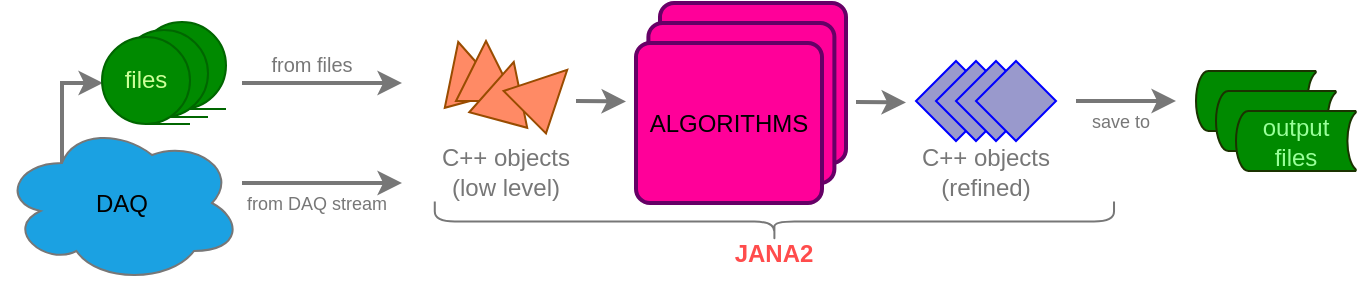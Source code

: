 <mxfile scale="1" border="0" version="26.0.4">
  <diagram name="Page-1" id="nhHDi3WAfPaGHhnO_D6h">
    <mxGraphModel dx="1100" dy="894" grid="1" gridSize="10" guides="1" tooltips="1" connect="1" arrows="1" fold="1" page="1" pageScale="1" pageWidth="850" pageHeight="1100" math="0" shadow="0">
      <root>
        <mxCell id="0" />
        <mxCell id="1" parent="0" />
        <mxCell id="gDy5TxZbRIGF_hv0hbCg-52" value="ALGORITHMS" style="rounded=1;whiteSpace=wrap;html=1;absoluteArcSize=1;arcSize=14;strokeWidth=2;fillColor=#FF0099;strokeColor=#660066;" parent="1" vertex="1">
          <mxGeometry x="329" y="10.5" width="93" height="80" as="geometry" />
        </mxCell>
        <mxCell id="gDy5TxZbRIGF_hv0hbCg-50" value="ALGORITHMS" style="rounded=1;whiteSpace=wrap;html=1;absoluteArcSize=1;arcSize=14;strokeWidth=2;fillColor=#FF0099;strokeColor=#660066;" parent="1" vertex="1">
          <mxGeometry x="323.2" y="20.5" width="93" height="80" as="geometry" />
        </mxCell>
        <mxCell id="gDy5TxZbRIGF_hv0hbCg-10" value="from DAQ stream" style="text;html=1;align=center;verticalAlign=middle;whiteSpace=wrap;rounded=0;rotation=0;fontSize=9;fontColor=#777777;" parent="1" vertex="1">
          <mxGeometry x="120" y="95.5" width="75" height="30" as="geometry" />
        </mxCell>
        <mxCell id="gDy5TxZbRIGF_hv0hbCg-60" style="edgeStyle=orthogonalEdgeStyle;rounded=0;orthogonalLoop=1;jettySize=auto;html=1;exitX=0.25;exitY=0.25;exitDx=0;exitDy=0;exitPerimeter=0;strokeColor=#777777;strokeWidth=2;" parent="1" source="gDy5TxZbRIGF_hv0hbCg-8" edge="1">
          <mxGeometry relative="1" as="geometry">
            <mxPoint x="50" y="50" as="targetPoint" />
          </mxGeometry>
        </mxCell>
        <mxCell id="gDy5TxZbRIGF_hv0hbCg-8" value="DAQ" style="ellipse;shape=cloud;whiteSpace=wrap;html=1;fillColor=#1BA1E2;strokeColor=#777777;" parent="1" vertex="1">
          <mxGeometry y="70.5" width="120" height="80" as="geometry" />
        </mxCell>
        <mxCell id="gDy5TxZbRIGF_hv0hbCg-9" value="" style="endArrow=classic;html=1;rounded=0;strokeColor=#777777;strokeWidth=2;" parent="1" edge="1">
          <mxGeometry width="50" height="50" relative="1" as="geometry">
            <mxPoint x="120" y="100.5" as="sourcePoint" />
            <mxPoint x="200" y="100.5" as="targetPoint" />
          </mxGeometry>
        </mxCell>
        <mxCell id="gDy5TxZbRIGF_hv0hbCg-15" value="from files" style="text;html=1;align=center;verticalAlign=middle;whiteSpace=wrap;rounded=0;rotation=0;fontSize=10;fontColor=#777777;" parent="1" vertex="1">
          <mxGeometry x="120" y="25.5" width="70" height="30" as="geometry" />
        </mxCell>
        <mxCell id="gDy5TxZbRIGF_hv0hbCg-17" value="" style="rhombus;whiteSpace=wrap;html=1;strokeColor=#0000FF;fillColor=#9999cc;" parent="1" vertex="1">
          <mxGeometry x="457" y="39.5" width="40" height="40" as="geometry" />
        </mxCell>
        <mxCell id="gDy5TxZbRIGF_hv0hbCg-18" value="C++ objects&lt;br&gt;(low level)" style="text;html=1;align=center;verticalAlign=middle;whiteSpace=wrap;rounded=0;fontColor=#777777;" parent="1" vertex="1">
          <mxGeometry x="217" y="79.5" width="70" height="30" as="geometry" />
        </mxCell>
        <mxCell id="gDy5TxZbRIGF_hv0hbCg-19" value="C++ objects&lt;br&gt;(refined)" style="text;html=1;align=center;verticalAlign=middle;whiteSpace=wrap;rounded=0;fontColor=#777777;" parent="1" vertex="1">
          <mxGeometry x="457" y="79.5" width="70" height="30" as="geometry" />
        </mxCell>
        <mxCell id="gDy5TxZbRIGF_hv0hbCg-20" value="ALGORITHMS" style="rounded=1;whiteSpace=wrap;html=1;absoluteArcSize=1;arcSize=14;strokeWidth=2;fillColor=#FF0099;strokeColor=#660066;" parent="1" vertex="1">
          <mxGeometry x="317" y="30.5" width="93" height="80" as="geometry" />
        </mxCell>
        <mxCell id="gDy5TxZbRIGF_hv0hbCg-21" value="" style="triangle;whiteSpace=wrap;html=1;rotation=-105;fillColor=#FF8A65;strokeColor=#994C00;" parent="1" vertex="1">
          <mxGeometry x="217" y="29.5" width="30" height="30" as="geometry" />
        </mxCell>
        <mxCell id="gDy5TxZbRIGF_hv0hbCg-22" value="" style="strokeWidth=1;html=1;shape=mxgraph.flowchart.stored_data;whiteSpace=wrap;fillColor=#008A00;strokeColor=#1A3300;" parent="1" vertex="1">
          <mxGeometry x="597" y="44.5" width="60" height="30" as="geometry" />
        </mxCell>
        <mxCell id="gDy5TxZbRIGF_hv0hbCg-23" value="" style="strokeWidth=1;html=1;shape=mxgraph.flowchart.stored_data;whiteSpace=wrap;fillColor=#008A00;strokeColor=#1A3300;" parent="1" vertex="1">
          <mxGeometry x="607" y="54.5" width="60" height="30" as="geometry" />
        </mxCell>
        <mxCell id="gDy5TxZbRIGF_hv0hbCg-24" value="&lt;font color=&quot;#99ff99&quot;&gt;output&lt;/font&gt;&lt;div&gt;&lt;font color=&quot;#99ff99&quot;&gt;files&lt;/font&gt;&lt;/div&gt;" style="strokeWidth=1;html=1;shape=mxgraph.flowchart.stored_data;whiteSpace=wrap;fillColor=#008A00;strokeColor=#1A3300;" parent="1" vertex="1">
          <mxGeometry x="617" y="64.5" width="60" height="30" as="geometry" />
        </mxCell>
        <mxCell id="gDy5TxZbRIGF_hv0hbCg-25" value="" style="triangle;whiteSpace=wrap;html=1;rotation=-90;fillColor=#FF8A65;strokeColor=#994C00;" parent="1" vertex="1">
          <mxGeometry x="227" y="29.5" width="30" height="30" as="geometry" />
        </mxCell>
        <mxCell id="gDy5TxZbRIGF_hv0hbCg-26" value="" style="triangle;whiteSpace=wrap;html=1;rotation=-75;fillColor=#FF8A65;strokeColor=#994C00;" parent="1" vertex="1">
          <mxGeometry x="237" y="39.5" width="30" height="30" as="geometry" />
        </mxCell>
        <mxCell id="gDy5TxZbRIGF_hv0hbCg-27" value="" style="triangle;whiteSpace=wrap;html=1;rotation=-45;fillColor=#FF8A65;strokeColor=#994C00;" parent="1" vertex="1">
          <mxGeometry x="257" y="39.5" width="30" height="30" as="geometry" />
        </mxCell>
        <mxCell id="gDy5TxZbRIGF_hv0hbCg-31" value="" style="rhombus;whiteSpace=wrap;html=1;strokeColor=#0000FF;fillColor=#9999cc;" parent="1" vertex="1">
          <mxGeometry x="467" y="39.5" width="40" height="40" as="geometry" />
        </mxCell>
        <mxCell id="gDy5TxZbRIGF_hv0hbCg-32" value="" style="rhombus;whiteSpace=wrap;html=1;strokeColor=#0000FF;fillColor=#9999cc;" parent="1" vertex="1">
          <mxGeometry x="477" y="39.5" width="40" height="40" as="geometry" />
        </mxCell>
        <mxCell id="gDy5TxZbRIGF_hv0hbCg-33" value="" style="rhombus;whiteSpace=wrap;html=1;strokeColor=#0000FF;fillColor=#9999cc;" parent="1" vertex="1">
          <mxGeometry x="487" y="39.5" width="40" height="40" as="geometry" />
        </mxCell>
        <mxCell id="gDy5TxZbRIGF_hv0hbCg-38" value="" style="endArrow=classic;html=1;rounded=0;strokeColor=#777777;strokeWidth=2;" parent="1" edge="1">
          <mxGeometry width="50" height="50" relative="1" as="geometry">
            <mxPoint x="120" y="50.5" as="sourcePoint" />
            <mxPoint x="200" y="50.5" as="targetPoint" />
          </mxGeometry>
        </mxCell>
        <mxCell id="gDy5TxZbRIGF_hv0hbCg-45" value="" style="endArrow=classic;html=1;rounded=0;strokeColor=#777777;strokeWidth=2;" parent="1" edge="1">
          <mxGeometry width="50" height="50" relative="1" as="geometry">
            <mxPoint x="427" y="60" as="sourcePoint" />
            <mxPoint x="452" y="60.24" as="targetPoint" />
          </mxGeometry>
        </mxCell>
        <mxCell id="gDy5TxZbRIGF_hv0hbCg-46" value="" style="endArrow=classic;html=1;rounded=0;strokeColor=#777777;strokeWidth=2;" parent="1" edge="1">
          <mxGeometry width="50" height="50" relative="1" as="geometry">
            <mxPoint x="537" y="59.5" as="sourcePoint" />
            <mxPoint x="587" y="59.5" as="targetPoint" />
          </mxGeometry>
        </mxCell>
        <mxCell id="gDy5TxZbRIGF_hv0hbCg-47" value="save to" style="text;html=1;align=center;verticalAlign=middle;whiteSpace=wrap;rounded=0;rotation=0;fontSize=9;fontColor=#777777;" parent="1" vertex="1">
          <mxGeometry x="522" y="54.5" width="75" height="30" as="geometry" />
        </mxCell>
        <mxCell id="gDy5TxZbRIGF_hv0hbCg-48" value="" style="shape=curlyBracket;whiteSpace=wrap;html=1;rounded=1;labelPosition=left;verticalLabelPosition=middle;align=right;verticalAlign=middle;rotation=-90;strokeColor=#777777;size=0.5;" parent="1" vertex="1">
          <mxGeometry x="376.2" y="-50" width="20" height="339.62" as="geometry" />
        </mxCell>
        <mxCell id="gDy5TxZbRIGF_hv0hbCg-49" value="&lt;p style=&quot;line-height: 120%;&quot;&gt;&lt;span&gt;&lt;font&gt;JANA2&lt;/font&gt;&lt;/span&gt;&lt;/p&gt;" style="text;html=1;align=center;verticalAlign=middle;whiteSpace=wrap;rounded=0;fontColor=#FF4C4C;fontStyle=1" parent="1" vertex="1">
          <mxGeometry x="356.2" y="120.5" width="60" height="30" as="geometry" />
        </mxCell>
        <mxCell id="gDy5TxZbRIGF_hv0hbCg-53" value="" style="endArrow=classic;html=1;rounded=0;strokeColor=#777777;strokeWidth=2;" parent="1" edge="1">
          <mxGeometry width="50" height="50" relative="1" as="geometry">
            <mxPoint x="287" y="59.5" as="sourcePoint" />
            <mxPoint x="312" y="59.74" as="targetPoint" />
          </mxGeometry>
        </mxCell>
        <mxCell id="gDy5TxZbRIGF_hv0hbCg-59" value="" style="group" parent="1" vertex="1" connectable="0">
          <mxGeometry x="50" y="20" width="62" height="51" as="geometry" />
        </mxCell>
        <mxCell id="gDy5TxZbRIGF_hv0hbCg-58" value="&lt;font color=&quot;#ccff99&quot;&gt;files&lt;/font&gt;" style="shape=tapeData;whiteSpace=wrap;html=1;perimeter=ellipsePerimeter;fillColor=#008A00;strokeColor=#006600;" parent="gDy5TxZbRIGF_hv0hbCg-59" vertex="1">
          <mxGeometry x="18" width="44" height="43.5" as="geometry" />
        </mxCell>
        <mxCell id="gDy5TxZbRIGF_hv0hbCg-57" value="&lt;font color=&quot;#ccff99&quot;&gt;files&lt;/font&gt;" style="shape=tapeData;whiteSpace=wrap;html=1;perimeter=ellipsePerimeter;fillColor=#008A00;strokeColor=#006600;" parent="gDy5TxZbRIGF_hv0hbCg-59" vertex="1">
          <mxGeometry x="9" y="4" width="44" height="43.5" as="geometry" />
        </mxCell>
        <mxCell id="gDy5TxZbRIGF_hv0hbCg-56" value="&lt;font color=&quot;#ccff99&quot;&gt;files&lt;/font&gt;" style="shape=tapeData;whiteSpace=wrap;html=1;perimeter=ellipsePerimeter;fillColor=#008A00;strokeColor=#006600;" parent="gDy5TxZbRIGF_hv0hbCg-59" vertex="1">
          <mxGeometry y="7.5" width="44" height="43.5" as="geometry" />
        </mxCell>
      </root>
    </mxGraphModel>
  </diagram>
</mxfile>
